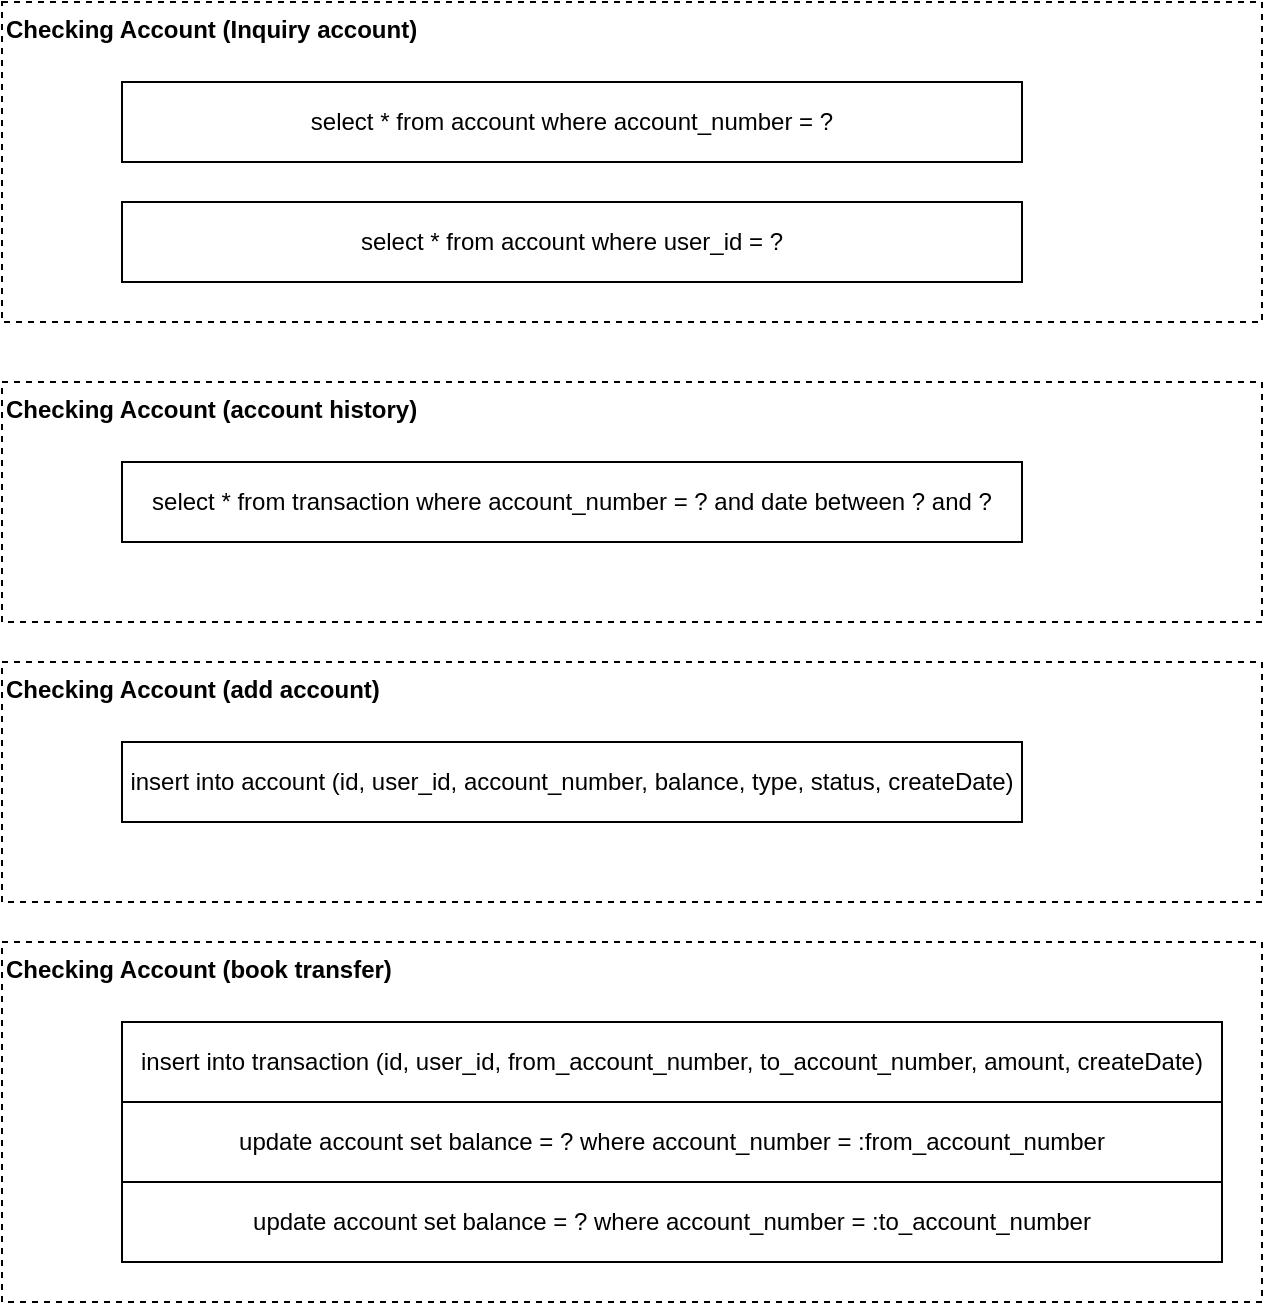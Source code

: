 <mxfile version="20.8.3" type="github">
  <diagram name="Page-1" id="c4acf3e9-155e-7222-9cf6-157b1a14988f">
    <mxGraphModel dx="1361" dy="1569" grid="1" gridSize="10" guides="1" tooltips="1" connect="1" arrows="1" fold="1" page="0" pageScale="1" pageWidth="850" pageHeight="1100" background="none" math="0" shadow="0">
      <root>
        <mxCell id="0" />
        <mxCell id="1" parent="0" />
        <mxCell id="NxVjPYoNFYyn3bsQmdru-2" value="Checking Account (account history)" style="rounded=0;whiteSpace=wrap;html=1;align=left;verticalAlign=top;dashed=1;fontStyle=1" vertex="1" parent="1">
          <mxGeometry x="30" y="-560" width="630" height="120" as="geometry" />
        </mxCell>
        <mxCell id="NxVjPYoNFYyn3bsQmdru-3" value="select * from transaction where account_number = ? and date between ? and ?" style="rounded=0;whiteSpace=wrap;html=1;" vertex="1" parent="1">
          <mxGeometry x="90" y="-520" width="450" height="40" as="geometry" />
        </mxCell>
        <mxCell id="NxVjPYoNFYyn3bsQmdru-5" value="Checking Account (Inquiry account)" style="rounded=0;whiteSpace=wrap;html=1;align=left;verticalAlign=top;dashed=1;fontStyle=1" vertex="1" parent="1">
          <mxGeometry x="30" y="-750" width="630" height="160" as="geometry" />
        </mxCell>
        <mxCell id="NxVjPYoNFYyn3bsQmdru-6" value="select * from account where account_number = ?" style="rounded=0;whiteSpace=wrap;html=1;" vertex="1" parent="1">
          <mxGeometry x="90" y="-710" width="450" height="40" as="geometry" />
        </mxCell>
        <mxCell id="NxVjPYoNFYyn3bsQmdru-7" value="select * from account where user_id = ?" style="rounded=0;whiteSpace=wrap;html=1;" vertex="1" parent="1">
          <mxGeometry x="90" y="-650" width="450" height="40" as="geometry" />
        </mxCell>
        <mxCell id="NxVjPYoNFYyn3bsQmdru-8" value="Checking Account (add account)" style="rounded=0;whiteSpace=wrap;html=1;align=left;verticalAlign=top;dashed=1;fontStyle=1" vertex="1" parent="1">
          <mxGeometry x="30" y="-420" width="630" height="120" as="geometry" />
        </mxCell>
        <mxCell id="NxVjPYoNFYyn3bsQmdru-9" value="insert into account (id, user_id, account_number, balance, type, status, createDate)" style="rounded=0;whiteSpace=wrap;html=1;" vertex="1" parent="1">
          <mxGeometry x="90" y="-380" width="450" height="40" as="geometry" />
        </mxCell>
        <mxCell id="NxVjPYoNFYyn3bsQmdru-10" value="Checking Account (book transfer)" style="rounded=0;whiteSpace=wrap;html=1;align=left;verticalAlign=top;dashed=1;fontStyle=1" vertex="1" parent="1">
          <mxGeometry x="30" y="-280" width="630" height="180" as="geometry" />
        </mxCell>
        <mxCell id="NxVjPYoNFYyn3bsQmdru-11" value="insert into transaction (id, user_id, from_account_number, to_account_number, amount, createDate)" style="rounded=0;whiteSpace=wrap;html=1;" vertex="1" parent="1">
          <mxGeometry x="90" y="-240" width="550" height="40" as="geometry" />
        </mxCell>
        <mxCell id="NxVjPYoNFYyn3bsQmdru-12" value="update account set balance = ? where account_number = :from_account_number" style="rounded=0;whiteSpace=wrap;html=1;" vertex="1" parent="1">
          <mxGeometry x="90" y="-200" width="550" height="40" as="geometry" />
        </mxCell>
        <mxCell id="NxVjPYoNFYyn3bsQmdru-13" value="update account set balance = ? where account_number = :to_account_number" style="rounded=0;whiteSpace=wrap;html=1;" vertex="1" parent="1">
          <mxGeometry x="90" y="-160" width="550" height="40" as="geometry" />
        </mxCell>
      </root>
    </mxGraphModel>
  </diagram>
</mxfile>
